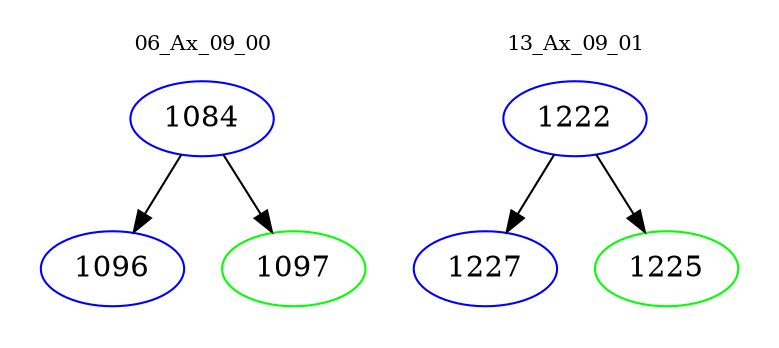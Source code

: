 digraph{
subgraph cluster_0 {
color = white
label = "06_Ax_09_00";
fontsize=10;
T0_1084 [label="1084", color="blue"]
T0_1084 -> T0_1096 [color="black"]
T0_1096 [label="1096", color="blue"]
T0_1084 -> T0_1097 [color="black"]
T0_1097 [label="1097", color="green"]
}
subgraph cluster_1 {
color = white
label = "13_Ax_09_01";
fontsize=10;
T1_1222 [label="1222", color="blue"]
T1_1222 -> T1_1227 [color="black"]
T1_1227 [label="1227", color="blue"]
T1_1222 -> T1_1225 [color="black"]
T1_1225 [label="1225", color="green"]
}
}

